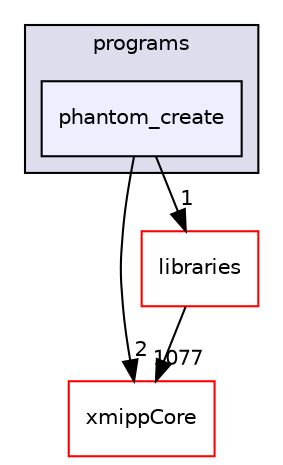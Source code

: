digraph "xmipp/applications/programs/phantom_create" {
  compound=true
  node [ fontsize="10", fontname="Helvetica"];
  edge [ labelfontsize="10", labelfontname="Helvetica"];
  subgraph clusterdir_592b16dc4070b933e5655da2b0d20bbb {
    graph [ bgcolor="#ddddee", pencolor="black", label="programs" fontname="Helvetica", fontsize="10", URL="dir_592b16dc4070b933e5655da2b0d20bbb.html"]
  dir_a51f7384125f488ee877d3767c050a66 [shape=box, label="phantom_create", style="filled", fillcolor="#eeeeff", pencolor="black", URL="dir_a51f7384125f488ee877d3767c050a66.html"];
  }
  dir_ce4d0d8fc85c2c70612466225bfce71d [shape=box label="xmippCore" fillcolor="white" style="filled" color="red" URL="dir_ce4d0d8fc85c2c70612466225bfce71d.html"];
  dir_29dba3f3840f20df3b04d1972e99046b [shape=box label="libraries" fillcolor="white" style="filled" color="red" URL="dir_29dba3f3840f20df3b04d1972e99046b.html"];
  dir_a51f7384125f488ee877d3767c050a66->dir_ce4d0d8fc85c2c70612466225bfce71d [headlabel="2", labeldistance=1.5 headhref="dir_000186_000267.html"];
  dir_a51f7384125f488ee877d3767c050a66->dir_29dba3f3840f20df3b04d1972e99046b [headlabel="1", labeldistance=1.5 headhref="dir_000186_000027.html"];
  dir_29dba3f3840f20df3b04d1972e99046b->dir_ce4d0d8fc85c2c70612466225bfce71d [headlabel="1077", labeldistance=1.5 headhref="dir_000027_000267.html"];
}
